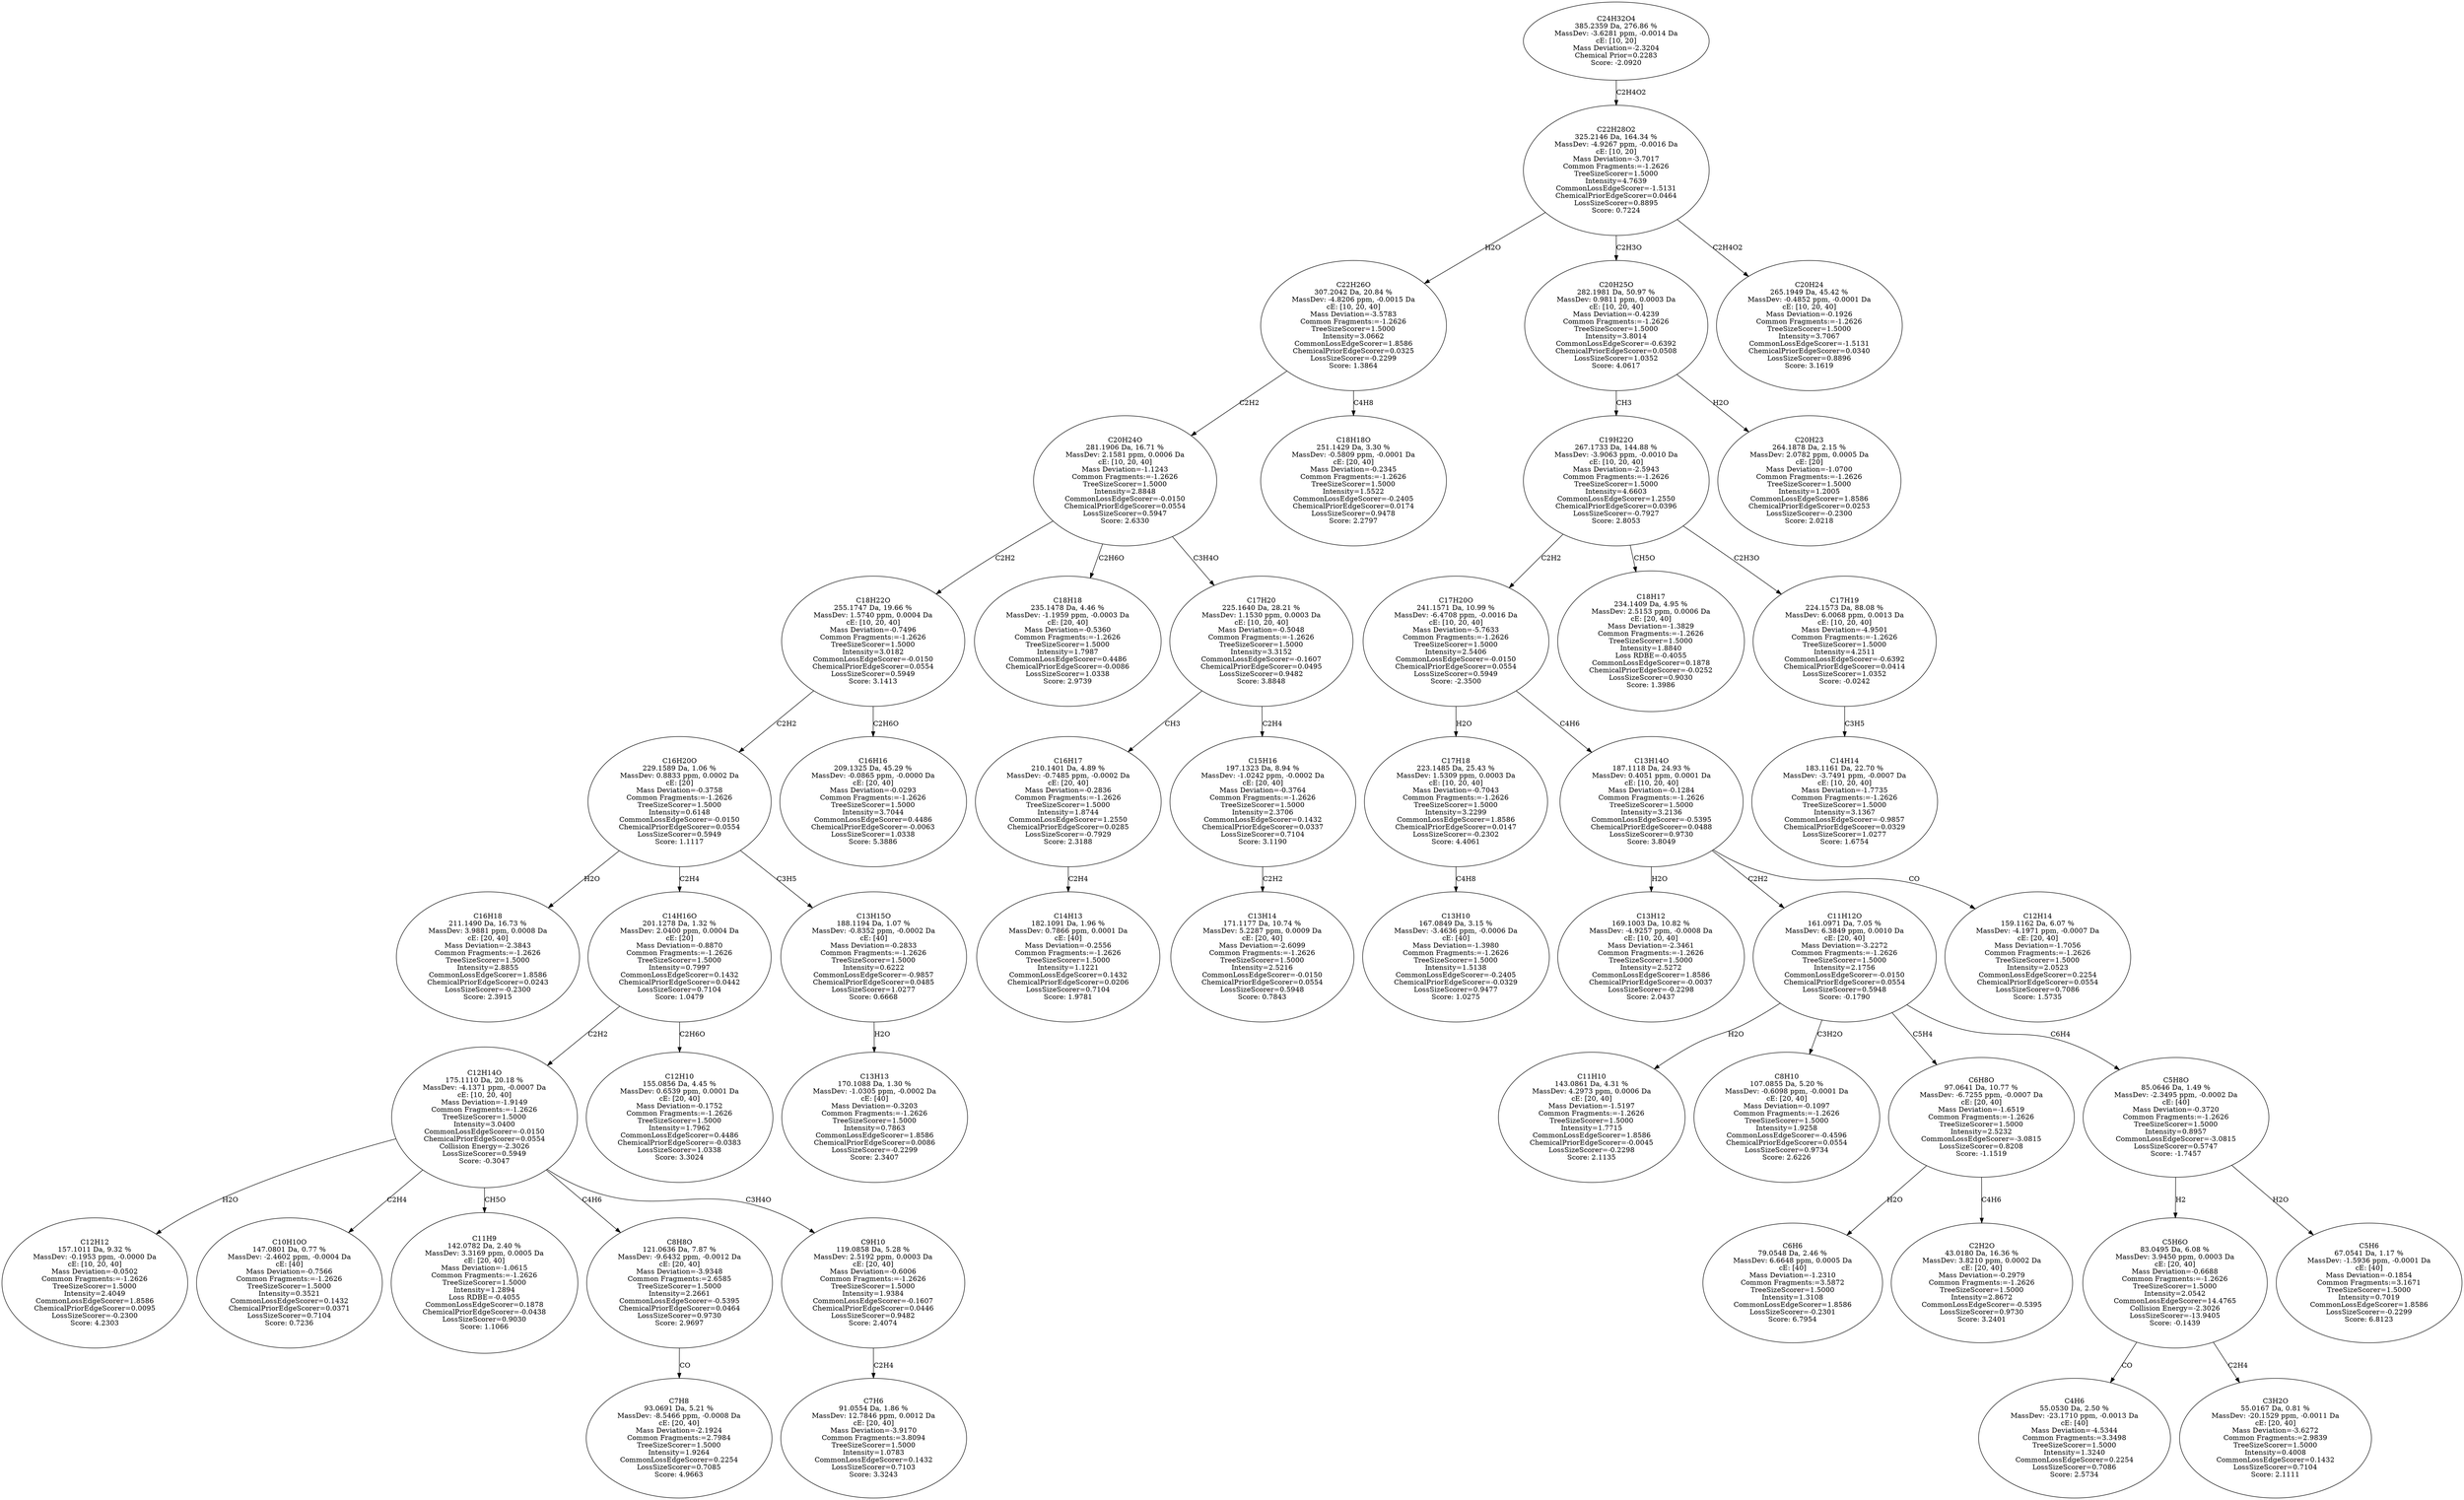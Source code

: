 strict digraph {
v1 [label="C16H18\n211.1490 Da, 16.73 %\nMassDev: 3.9881 ppm, 0.0008 Da\ncE: [20, 40]\nMass Deviation=-2.3843\nCommon Fragments:=-1.2626\nTreeSizeScorer=1.5000\nIntensity=2.8855\nCommonLossEdgeScorer=1.8586\nChemicalPriorEdgeScorer=0.0243\nLossSizeScorer=-0.2300\nScore: 2.3915"];
v2 [label="C12H12\n157.1011 Da, 9.32 %\nMassDev: -0.1953 ppm, -0.0000 Da\ncE: [10, 20, 40]\nMass Deviation=-0.0502\nCommon Fragments:=-1.2626\nTreeSizeScorer=1.5000\nIntensity=2.4049\nCommonLossEdgeScorer=1.8586\nChemicalPriorEdgeScorer=0.0095\nLossSizeScorer=-0.2300\nScore: 4.2303"];
v3 [label="C10H10O\n147.0801 Da, 0.77 %\nMassDev: -2.4602 ppm, -0.0004 Da\ncE: [40]\nMass Deviation=-0.7566\nCommon Fragments:=-1.2626\nTreeSizeScorer=1.5000\nIntensity=0.3521\nCommonLossEdgeScorer=0.1432\nChemicalPriorEdgeScorer=0.0371\nLossSizeScorer=0.7104\nScore: 0.7236"];
v4 [label="C11H9\n142.0782 Da, 2.40 %\nMassDev: 3.3169 ppm, 0.0005 Da\ncE: [20, 40]\nMass Deviation=-1.0615\nCommon Fragments:=-1.2626\nTreeSizeScorer=1.5000\nIntensity=1.2894\nLoss RDBE=-0.4055\nCommonLossEdgeScorer=0.1878\nChemicalPriorEdgeScorer=-0.0438\nLossSizeScorer=0.9030\nScore: 1.1066"];
v5 [label="C7H8\n93.0691 Da, 5.21 %\nMassDev: -8.5466 ppm, -0.0008 Da\ncE: [20, 40]\nMass Deviation=-2.1924\nCommon Fragments:=2.7984\nTreeSizeScorer=1.5000\nIntensity=1.9264\nCommonLossEdgeScorer=0.2254\nLossSizeScorer=0.7085\nScore: 4.9663"];
v6 [label="C8H8O\n121.0636 Da, 7.87 %\nMassDev: -9.6432 ppm, -0.0012 Da\ncE: [20, 40]\nMass Deviation=-3.9348\nCommon Fragments:=2.6585\nTreeSizeScorer=1.5000\nIntensity=2.2661\nCommonLossEdgeScorer=-0.5395\nChemicalPriorEdgeScorer=0.0464\nLossSizeScorer=0.9730\nScore: 2.9697"];
v7 [label="C7H6\n91.0554 Da, 1.86 %\nMassDev: 12.7846 ppm, 0.0012 Da\ncE: [20, 40]\nMass Deviation=-3.9170\nCommon Fragments:=3.8094\nTreeSizeScorer=1.5000\nIntensity=1.0783\nCommonLossEdgeScorer=0.1432\nLossSizeScorer=0.7103\nScore: 3.3243"];
v8 [label="C9H10\n119.0858 Da, 5.28 %\nMassDev: 2.5192 ppm, 0.0003 Da\ncE: [20, 40]\nMass Deviation=-0.6006\nCommon Fragments:=-1.2626\nTreeSizeScorer=1.5000\nIntensity=1.9384\nCommonLossEdgeScorer=-0.1607\nChemicalPriorEdgeScorer=0.0446\nLossSizeScorer=0.9482\nScore: 2.4074"];
v9 [label="C12H14O\n175.1110 Da, 20.18 %\nMassDev: -4.1371 ppm, -0.0007 Da\ncE: [10, 20, 40]\nMass Deviation=-1.9149\nCommon Fragments:=-1.2626\nTreeSizeScorer=1.5000\nIntensity=3.0400\nCommonLossEdgeScorer=-0.0150\nChemicalPriorEdgeScorer=0.0554\nCollision Energy=-2.3026\nLossSizeScorer=0.5949\nScore: -0.3047"];
v10 [label="C12H10\n155.0856 Da, 4.45 %\nMassDev: 0.6539 ppm, 0.0001 Da\ncE: [20, 40]\nMass Deviation=-0.1752\nCommon Fragments:=-1.2626\nTreeSizeScorer=1.5000\nIntensity=1.7962\nCommonLossEdgeScorer=0.4486\nChemicalPriorEdgeScorer=-0.0383\nLossSizeScorer=1.0338\nScore: 3.3024"];
v11 [label="C14H16O\n201.1278 Da, 1.32 %\nMassDev: 2.0400 ppm, 0.0004 Da\ncE: [20]\nMass Deviation=-0.8870\nCommon Fragments:=-1.2626\nTreeSizeScorer=1.5000\nIntensity=0.7997\nCommonLossEdgeScorer=0.1432\nChemicalPriorEdgeScorer=0.0442\nLossSizeScorer=0.7104\nScore: 1.0479"];
v12 [label="C13H13\n170.1088 Da, 1.30 %\nMassDev: -1.0305 ppm, -0.0002 Da\ncE: [40]\nMass Deviation=-0.3203\nCommon Fragments:=-1.2626\nTreeSizeScorer=1.5000\nIntensity=0.7863\nCommonLossEdgeScorer=1.8586\nChemicalPriorEdgeScorer=0.0086\nLossSizeScorer=-0.2299\nScore: 2.3407"];
v13 [label="C13H15O\n188.1194 Da, 1.07 %\nMassDev: -0.8352 ppm, -0.0002 Da\ncE: [40]\nMass Deviation=-0.2833\nCommon Fragments:=-1.2626\nTreeSizeScorer=1.5000\nIntensity=0.6222\nCommonLossEdgeScorer=-0.9857\nChemicalPriorEdgeScorer=0.0485\nLossSizeScorer=1.0277\nScore: 0.6668"];
v14 [label="C16H20O\n229.1589 Da, 1.06 %\nMassDev: 0.8833 ppm, 0.0002 Da\ncE: [20]\nMass Deviation=-0.3758\nCommon Fragments:=-1.2626\nTreeSizeScorer=1.5000\nIntensity=0.6148\nCommonLossEdgeScorer=-0.0150\nChemicalPriorEdgeScorer=0.0554\nLossSizeScorer=0.5949\nScore: 1.1117"];
v15 [label="C16H16\n209.1325 Da, 45.29 %\nMassDev: -0.0865 ppm, -0.0000 Da\ncE: [20, 40]\nMass Deviation=-0.0293\nCommon Fragments:=-1.2626\nTreeSizeScorer=1.5000\nIntensity=3.7044\nCommonLossEdgeScorer=0.4486\nChemicalPriorEdgeScorer=-0.0063\nLossSizeScorer=1.0338\nScore: 5.3886"];
v16 [label="C18H22O\n255.1747 Da, 19.66 %\nMassDev: 1.5740 ppm, 0.0004 Da\ncE: [10, 20, 40]\nMass Deviation=-0.7496\nCommon Fragments:=-1.2626\nTreeSizeScorer=1.5000\nIntensity=3.0182\nCommonLossEdgeScorer=-0.0150\nChemicalPriorEdgeScorer=0.0554\nLossSizeScorer=0.5949\nScore: 3.1413"];
v17 [label="C18H18\n235.1478 Da, 4.46 %\nMassDev: -1.1959 ppm, -0.0003 Da\ncE: [20, 40]\nMass Deviation=-0.5360\nCommon Fragments:=-1.2626\nTreeSizeScorer=1.5000\nIntensity=1.7987\nCommonLossEdgeScorer=0.4486\nChemicalPriorEdgeScorer=-0.0086\nLossSizeScorer=1.0338\nScore: 2.9739"];
v18 [label="C14H13\n182.1091 Da, 1.96 %\nMassDev: 0.7866 ppm, 0.0001 Da\ncE: [40]\nMass Deviation=-0.2556\nCommon Fragments:=-1.2626\nTreeSizeScorer=1.5000\nIntensity=1.1221\nCommonLossEdgeScorer=0.1432\nChemicalPriorEdgeScorer=0.0206\nLossSizeScorer=0.7104\nScore: 1.9781"];
v19 [label="C16H17\n210.1401 Da, 4.89 %\nMassDev: -0.7485 ppm, -0.0002 Da\ncE: [20, 40]\nMass Deviation=-0.2836\nCommon Fragments:=-1.2626\nTreeSizeScorer=1.5000\nIntensity=1.8744\nCommonLossEdgeScorer=1.2550\nChemicalPriorEdgeScorer=0.0285\nLossSizeScorer=-0.7929\nScore: 2.3188"];
v20 [label="C13H14\n171.1177 Da, 10.74 %\nMassDev: 5.2287 ppm, 0.0009 Da\ncE: [20, 40]\nMass Deviation=-2.6099\nCommon Fragments:=-1.2626\nTreeSizeScorer=1.5000\nIntensity=2.5216\nCommonLossEdgeScorer=-0.0150\nChemicalPriorEdgeScorer=0.0554\nLossSizeScorer=0.5948\nScore: 0.7843"];
v21 [label="C15H16\n197.1323 Da, 8.94 %\nMassDev: -1.0242 ppm, -0.0002 Da\ncE: [20, 40]\nMass Deviation=-0.3764\nCommon Fragments:=-1.2626\nTreeSizeScorer=1.5000\nIntensity=2.3706\nCommonLossEdgeScorer=0.1432\nChemicalPriorEdgeScorer=0.0337\nLossSizeScorer=0.7104\nScore: 3.1190"];
v22 [label="C17H20\n225.1640 Da, 28.21 %\nMassDev: 1.1530 ppm, 0.0003 Da\ncE: [10, 20, 40]\nMass Deviation=-0.5048\nCommon Fragments:=-1.2626\nTreeSizeScorer=1.5000\nIntensity=3.3152\nCommonLossEdgeScorer=-0.1607\nChemicalPriorEdgeScorer=0.0495\nLossSizeScorer=0.9482\nScore: 3.8848"];
v23 [label="C20H24O\n281.1906 Da, 16.71 %\nMassDev: 2.1581 ppm, 0.0006 Da\ncE: [10, 20, 40]\nMass Deviation=-1.1243\nCommon Fragments:=-1.2626\nTreeSizeScorer=1.5000\nIntensity=2.8848\nCommonLossEdgeScorer=-0.0150\nChemicalPriorEdgeScorer=0.0554\nLossSizeScorer=0.5947\nScore: 2.6330"];
v24 [label="C18H18O\n251.1429 Da, 3.30 %\nMassDev: -0.5809 ppm, -0.0001 Da\ncE: [20, 40]\nMass Deviation=-0.2345\nCommon Fragments:=-1.2626\nTreeSizeScorer=1.5000\nIntensity=1.5522\nCommonLossEdgeScorer=-0.2405\nChemicalPriorEdgeScorer=0.0174\nLossSizeScorer=0.9478\nScore: 2.2797"];
v25 [label="C22H26O\n307.2042 Da, 20.84 %\nMassDev: -4.8206 ppm, -0.0015 Da\ncE: [10, 20, 40]\nMass Deviation=-3.5783\nCommon Fragments:=-1.2626\nTreeSizeScorer=1.5000\nIntensity=3.0662\nCommonLossEdgeScorer=1.8586\nChemicalPriorEdgeScorer=0.0325\nLossSizeScorer=-0.2299\nScore: 1.3864"];
v26 [label="C13H10\n167.0849 Da, 3.15 %\nMassDev: -3.4636 ppm, -0.0006 Da\ncE: [40]\nMass Deviation=-1.3980\nCommon Fragments:=-1.2626\nTreeSizeScorer=1.5000\nIntensity=1.5138\nCommonLossEdgeScorer=-0.2405\nChemicalPriorEdgeScorer=-0.0329\nLossSizeScorer=0.9477\nScore: 1.0275"];
v27 [label="C17H18\n223.1485 Da, 25.43 %\nMassDev: 1.5309 ppm, 0.0003 Da\ncE: [10, 20, 40]\nMass Deviation=-0.7043\nCommon Fragments:=-1.2626\nTreeSizeScorer=1.5000\nIntensity=3.2299\nCommonLossEdgeScorer=1.8586\nChemicalPriorEdgeScorer=0.0147\nLossSizeScorer=-0.2302\nScore: 4.4061"];
v28 [label="C13H12\n169.1003 Da, 10.82 %\nMassDev: -4.9257 ppm, -0.0008 Da\ncE: [10, 20, 40]\nMass Deviation=-2.3461\nCommon Fragments:=-1.2626\nTreeSizeScorer=1.5000\nIntensity=2.5272\nCommonLossEdgeScorer=1.8586\nChemicalPriorEdgeScorer=-0.0037\nLossSizeScorer=-0.2298\nScore: 2.0437"];
v29 [label="C11H10\n143.0861 Da, 4.31 %\nMassDev: 4.2973 ppm, 0.0006 Da\ncE: [20, 40]\nMass Deviation=-1.5197\nCommon Fragments:=-1.2626\nTreeSizeScorer=1.5000\nIntensity=1.7715\nCommonLossEdgeScorer=1.8586\nChemicalPriorEdgeScorer=-0.0045\nLossSizeScorer=-0.2298\nScore: 2.1135"];
v30 [label="C8H10\n107.0855 Da, 5.20 %\nMassDev: -0.6098 ppm, -0.0001 Da\ncE: [20, 40]\nMass Deviation=-0.1097\nCommon Fragments:=-1.2626\nTreeSizeScorer=1.5000\nIntensity=1.9258\nCommonLossEdgeScorer=-0.4596\nChemicalPriorEdgeScorer=0.0554\nLossSizeScorer=0.9734\nScore: 2.6226"];
v31 [label="C6H6\n79.0548 Da, 2.46 %\nMassDev: 6.6648 ppm, 0.0005 Da\ncE: [40]\nMass Deviation=-1.2310\nCommon Fragments:=3.5872\nTreeSizeScorer=1.5000\nIntensity=1.3108\nCommonLossEdgeScorer=1.8586\nLossSizeScorer=-0.2301\nScore: 6.7954"];
v32 [label="C2H2O\n43.0180 Da, 16.36 %\nMassDev: 3.8210 ppm, 0.0002 Da\ncE: [20, 40]\nMass Deviation=-0.2979\nCommon Fragments:=-1.2626\nTreeSizeScorer=1.5000\nIntensity=2.8672\nCommonLossEdgeScorer=-0.5395\nLossSizeScorer=0.9730\nScore: 3.2401"];
v33 [label="C6H8O\n97.0641 Da, 10.77 %\nMassDev: -6.7255 ppm, -0.0007 Da\ncE: [20, 40]\nMass Deviation=-1.6519\nCommon Fragments:=-1.2626\nTreeSizeScorer=1.5000\nIntensity=2.5232\nCommonLossEdgeScorer=-3.0815\nLossSizeScorer=0.8208\nScore: -1.1519"];
v34 [label="C4H6\n55.0530 Da, 2.50 %\nMassDev: -23.1710 ppm, -0.0013 Da\ncE: [40]\nMass Deviation=-4.5344\nCommon Fragments:=3.3498\nTreeSizeScorer=1.5000\nIntensity=1.3240\nCommonLossEdgeScorer=0.2254\nLossSizeScorer=0.7086\nScore: 2.5734"];
v35 [label="C3H2O\n55.0167 Da, 0.81 %\nMassDev: -20.1529 ppm, -0.0011 Da\ncE: [20, 40]\nMass Deviation=-3.6272\nCommon Fragments:=2.9839\nTreeSizeScorer=1.5000\nIntensity=0.4008\nCommonLossEdgeScorer=0.1432\nLossSizeScorer=0.7104\nScore: 2.1111"];
v36 [label="C5H6O\n83.0495 Da, 6.08 %\nMassDev: 3.9450 ppm, 0.0003 Da\ncE: [20, 40]\nMass Deviation=-0.6688\nCommon Fragments:=-1.2626\nTreeSizeScorer=1.5000\nIntensity=2.0542\nCommonLossEdgeScorer=14.4765\nCollision Energy=-2.3026\nLossSizeScorer=-13.9405\nScore: -0.1439"];
v37 [label="C5H6\n67.0541 Da, 1.17 %\nMassDev: -1.5936 ppm, -0.0001 Da\ncE: [40]\nMass Deviation=-0.1854\nCommon Fragments:=3.1671\nTreeSizeScorer=1.5000\nIntensity=0.7019\nCommonLossEdgeScorer=1.8586\nLossSizeScorer=-0.2299\nScore: 6.8123"];
v38 [label="C5H8O\n85.0646 Da, 1.49 %\nMassDev: -2.3495 ppm, -0.0002 Da\ncE: [40]\nMass Deviation=-0.3720\nCommon Fragments:=-1.2626\nTreeSizeScorer=1.5000\nIntensity=0.8957\nCommonLossEdgeScorer=-3.0815\nLossSizeScorer=0.5747\nScore: -1.7457"];
v39 [label="C11H12O\n161.0971 Da, 7.05 %\nMassDev: 6.3849 ppm, 0.0010 Da\ncE: [20, 40]\nMass Deviation=-3.2272\nCommon Fragments:=-1.2626\nTreeSizeScorer=1.5000\nIntensity=2.1756\nCommonLossEdgeScorer=-0.0150\nChemicalPriorEdgeScorer=0.0554\nLossSizeScorer=0.5948\nScore: -0.1790"];
v40 [label="C12H14\n159.1162 Da, 6.07 %\nMassDev: -4.1971 ppm, -0.0007 Da\ncE: [20, 40]\nMass Deviation=-1.7056\nCommon Fragments:=-1.2626\nTreeSizeScorer=1.5000\nIntensity=2.0523\nCommonLossEdgeScorer=0.2254\nChemicalPriorEdgeScorer=0.0554\nLossSizeScorer=0.7086\nScore: 1.5735"];
v41 [label="C13H14O\n187.1118 Da, 24.93 %\nMassDev: 0.4051 ppm, 0.0001 Da\ncE: [10, 20, 40]\nMass Deviation=-0.1284\nCommon Fragments:=-1.2626\nTreeSizeScorer=1.5000\nIntensity=3.2136\nCommonLossEdgeScorer=-0.5395\nChemicalPriorEdgeScorer=0.0488\nLossSizeScorer=0.9730\nScore: 3.8049"];
v42 [label="C17H20O\n241.1571 Da, 10.99 %\nMassDev: -6.4708 ppm, -0.0016 Da\ncE: [10, 20, 40]\nMass Deviation=-5.7633\nCommon Fragments:=-1.2626\nTreeSizeScorer=1.5000\nIntensity=2.5406\nCommonLossEdgeScorer=-0.0150\nChemicalPriorEdgeScorer=0.0554\nLossSizeScorer=0.5949\nScore: -2.3500"];
v43 [label="C18H17\n234.1409 Da, 4.95 %\nMassDev: 2.5153 ppm, 0.0006 Da\ncE: [20, 40]\nMass Deviation=-1.3829\nCommon Fragments:=-1.2626\nTreeSizeScorer=1.5000\nIntensity=1.8840\nLoss RDBE=-0.4055\nCommonLossEdgeScorer=0.1878\nChemicalPriorEdgeScorer=-0.0252\nLossSizeScorer=0.9030\nScore: 1.3986"];
v44 [label="C14H14\n183.1161 Da, 22.70 %\nMassDev: -3.7491 ppm, -0.0007 Da\ncE: [10, 20, 40]\nMass Deviation=-1.7735\nCommon Fragments:=-1.2626\nTreeSizeScorer=1.5000\nIntensity=3.1367\nCommonLossEdgeScorer=-0.9857\nChemicalPriorEdgeScorer=0.0329\nLossSizeScorer=1.0277\nScore: 1.6754"];
v45 [label="C17H19\n224.1573 Da, 88.08 %\nMassDev: 6.0068 ppm, 0.0013 Da\ncE: [10, 20, 40]\nMass Deviation=-4.9501\nCommon Fragments:=-1.2626\nTreeSizeScorer=1.5000\nIntensity=4.2511\nCommonLossEdgeScorer=-0.6392\nChemicalPriorEdgeScorer=0.0414\nLossSizeScorer=1.0352\nScore: -0.0242"];
v46 [label="C19H22O\n267.1733 Da, 144.88 %\nMassDev: -3.9063 ppm, -0.0010 Da\ncE: [10, 20, 40]\nMass Deviation=-2.5943\nCommon Fragments:=-1.2626\nTreeSizeScorer=1.5000\nIntensity=4.6603\nCommonLossEdgeScorer=1.2550\nChemicalPriorEdgeScorer=0.0396\nLossSizeScorer=-0.7927\nScore: 2.8053"];
v47 [label="C20H23\n264.1878 Da, 2.15 %\nMassDev: 2.0782 ppm, 0.0005 Da\ncE: [20]\nMass Deviation=-1.0700\nCommon Fragments:=-1.2626\nTreeSizeScorer=1.5000\nIntensity=1.2005\nCommonLossEdgeScorer=1.8586\nChemicalPriorEdgeScorer=0.0253\nLossSizeScorer=-0.2300\nScore: 2.0218"];
v48 [label="C20H25O\n282.1981 Da, 50.97 %\nMassDev: 0.9811 ppm, 0.0003 Da\ncE: [10, 20, 40]\nMass Deviation=-0.4239\nCommon Fragments:=-1.2626\nTreeSizeScorer=1.5000\nIntensity=3.8014\nCommonLossEdgeScorer=-0.6392\nChemicalPriorEdgeScorer=0.0508\nLossSizeScorer=1.0352\nScore: 4.0617"];
v49 [label="C20H24\n265.1949 Da, 45.42 %\nMassDev: -0.4852 ppm, -0.0001 Da\ncE: [10, 20, 40]\nMass Deviation=-0.1926\nCommon Fragments:=-1.2626\nTreeSizeScorer=1.5000\nIntensity=3.7067\nCommonLossEdgeScorer=-1.5131\nChemicalPriorEdgeScorer=0.0340\nLossSizeScorer=0.8896\nScore: 3.1619"];
v50 [label="C22H28O2\n325.2146 Da, 164.34 %\nMassDev: -4.9267 ppm, -0.0016 Da\ncE: [10, 20]\nMass Deviation=-3.7017\nCommon Fragments:=-1.2626\nTreeSizeScorer=1.5000\nIntensity=4.7639\nCommonLossEdgeScorer=-1.5131\nChemicalPriorEdgeScorer=0.0464\nLossSizeScorer=0.8895\nScore: 0.7224"];
v51 [label="C24H32O4\n385.2359 Da, 276.86 %\nMassDev: -3.6281 ppm, -0.0014 Da\ncE: [10, 20]\nMass Deviation=-2.3204\nChemical Prior=0.2283\nScore: -2.0920"];
v14 -> v1 [label="H2O"];
v9 -> v2 [label="H2O"];
v9 -> v3 [label="C2H4"];
v9 -> v4 [label="CH5O"];
v6 -> v5 [label="CO"];
v9 -> v6 [label="C4H6"];
v8 -> v7 [label="C2H4"];
v9 -> v8 [label="C3H4O"];
v11 -> v9 [label="C2H2"];
v11 -> v10 [label="C2H6O"];
v14 -> v11 [label="C2H4"];
v13 -> v12 [label="H2O"];
v14 -> v13 [label="C3H5"];
v16 -> v14 [label="C2H2"];
v16 -> v15 [label="C2H6O"];
v23 -> v16 [label="C2H2"];
v23 -> v17 [label="C2H6O"];
v19 -> v18 [label="C2H4"];
v22 -> v19 [label="CH3"];
v21 -> v20 [label="C2H2"];
v22 -> v21 [label="C2H4"];
v23 -> v22 [label="C3H4O"];
v25 -> v23 [label="C2H2"];
v25 -> v24 [label="C4H8"];
v50 -> v25 [label="H2O"];
v27 -> v26 [label="C4H8"];
v42 -> v27 [label="H2O"];
v41 -> v28 [label="H2O"];
v39 -> v29 [label="H2O"];
v39 -> v30 [label="C3H2O"];
v33 -> v31 [label="H2O"];
v33 -> v32 [label="C4H6"];
v39 -> v33 [label="C5H4"];
v36 -> v34 [label="CO"];
v36 -> v35 [label="C2H4"];
v38 -> v36 [label="H2"];
v38 -> v37 [label="H2O"];
v39 -> v38 [label="C6H4"];
v41 -> v39 [label="C2H2"];
v41 -> v40 [label="CO"];
v42 -> v41 [label="C4H6"];
v46 -> v42 [label="C2H2"];
v46 -> v43 [label="CH5O"];
v45 -> v44 [label="C3H5"];
v46 -> v45 [label="C2H3O"];
v48 -> v46 [label="CH3"];
v48 -> v47 [label="H2O"];
v50 -> v48 [label="C2H3O"];
v50 -> v49 [label="C2H4O2"];
v51 -> v50 [label="C2H4O2"];
}